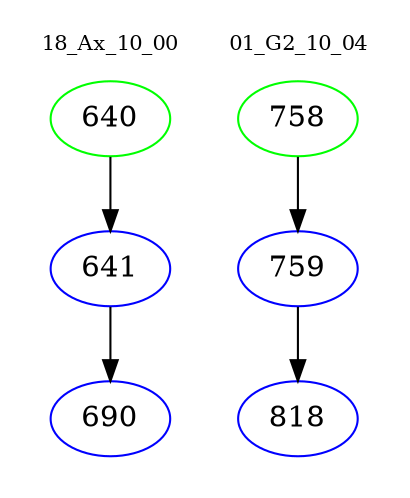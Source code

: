 digraph{
subgraph cluster_0 {
color = white
label = "18_Ax_10_00";
fontsize=10;
T0_640 [label="640", color="green"]
T0_640 -> T0_641 [color="black"]
T0_641 [label="641", color="blue"]
T0_641 -> T0_690 [color="black"]
T0_690 [label="690", color="blue"]
}
subgraph cluster_1 {
color = white
label = "01_G2_10_04";
fontsize=10;
T1_758 [label="758", color="green"]
T1_758 -> T1_759 [color="black"]
T1_759 [label="759", color="blue"]
T1_759 -> T1_818 [color="black"]
T1_818 [label="818", color="blue"]
}
}
